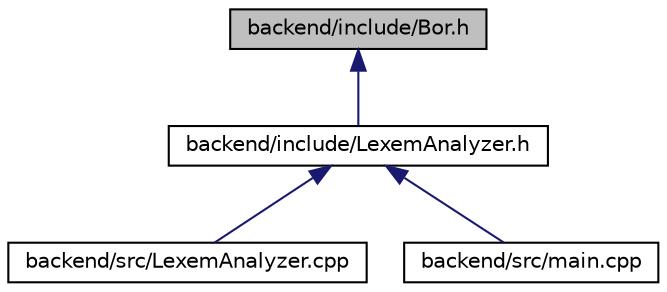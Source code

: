 digraph "backend/include/Bor.h"
{
 // LATEX_PDF_SIZE
  edge [fontname="Helvetica",fontsize="10",labelfontname="Helvetica",labelfontsize="10"];
  node [fontname="Helvetica",fontsize="10",shape=record];
  Node1 [label="backend/include/Bor.h",height=0.2,width=0.4,color="black", fillcolor="grey75", style="filled", fontcolor="black",tooltip=" "];
  Node1 -> Node2 [dir="back",color="midnightblue",fontsize="10",style="solid",fontname="Helvetica"];
  Node2 [label="backend/include/LexemAnalyzer.h",height=0.2,width=0.4,color="black", fillcolor="white", style="filled",URL="$LexemAnalyzer_8h.html",tooltip=" "];
  Node2 -> Node3 [dir="back",color="midnightblue",fontsize="10",style="solid",fontname="Helvetica"];
  Node3 [label="backend/src/LexemAnalyzer.cpp",height=0.2,width=0.4,color="black", fillcolor="white", style="filled",URL="$LexemAnalyzer_8cpp.html",tooltip=" "];
  Node2 -> Node4 [dir="back",color="midnightblue",fontsize="10",style="solid",fontname="Helvetica"];
  Node4 [label="backend/src/main.cpp",height=0.2,width=0.4,color="black", fillcolor="white", style="filled",URL="$main_8cpp.html",tooltip=" "];
}
